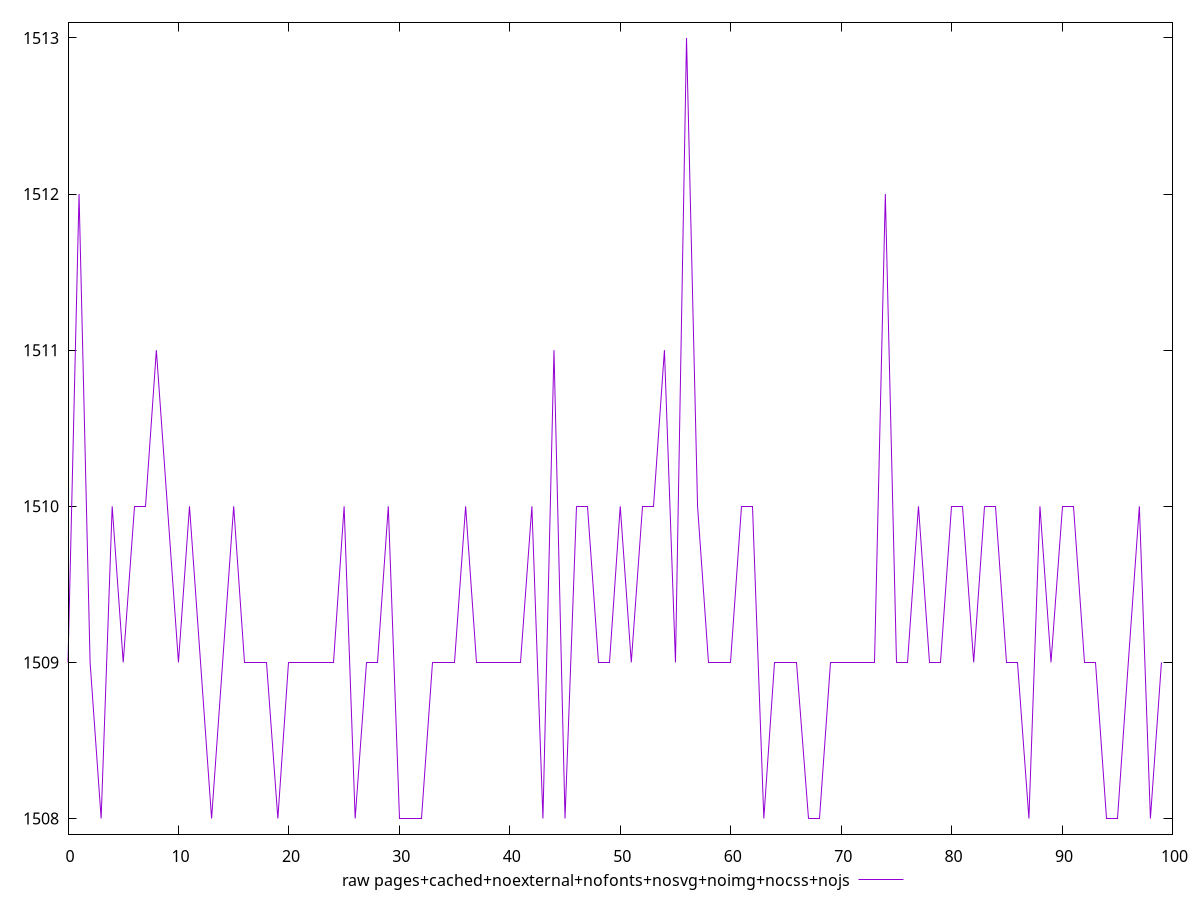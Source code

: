 $_rawPagesCachedNoexternalNofontsNosvgNoimgNocssNojs <<EOF
1509
1512
1509
1508
1510
1509
1510
1510
1511
1510
1509
1510
1509
1508
1509
1510
1509
1509
1509
1508
1509
1509
1509
1509
1509
1510
1508
1509
1509
1510
1508
1508
1508
1509
1509
1509
1510
1509
1509
1509
1509
1509
1510
1508
1511
1508
1510
1510
1509
1509
1510
1509
1510
1510
1511
1509
1513
1510
1509
1509
1509
1510
1510
1508
1509
1509
1509
1508
1508
1509
1509
1509
1509
1509
1512
1509
1509
1510
1509
1509
1510
1510
1509
1510
1510
1509
1509
1508
1510
1509
1510
1510
1509
1509
1508
1508
1509
1510
1508
1509
EOF
set key outside below
set terminal pngcairo
set output "report_00005_2020-11-02T22-26-11.212Z/metrics/pages+cached+noexternal+nofonts+nosvg+noimg+nocss+nojs//raw.png"
set yrange [1507.9:1513.1]
plot $_rawPagesCachedNoexternalNofontsNosvgNoimgNocssNojs title "raw pages+cached+noexternal+nofonts+nosvg+noimg+nocss+nojs" with line ,